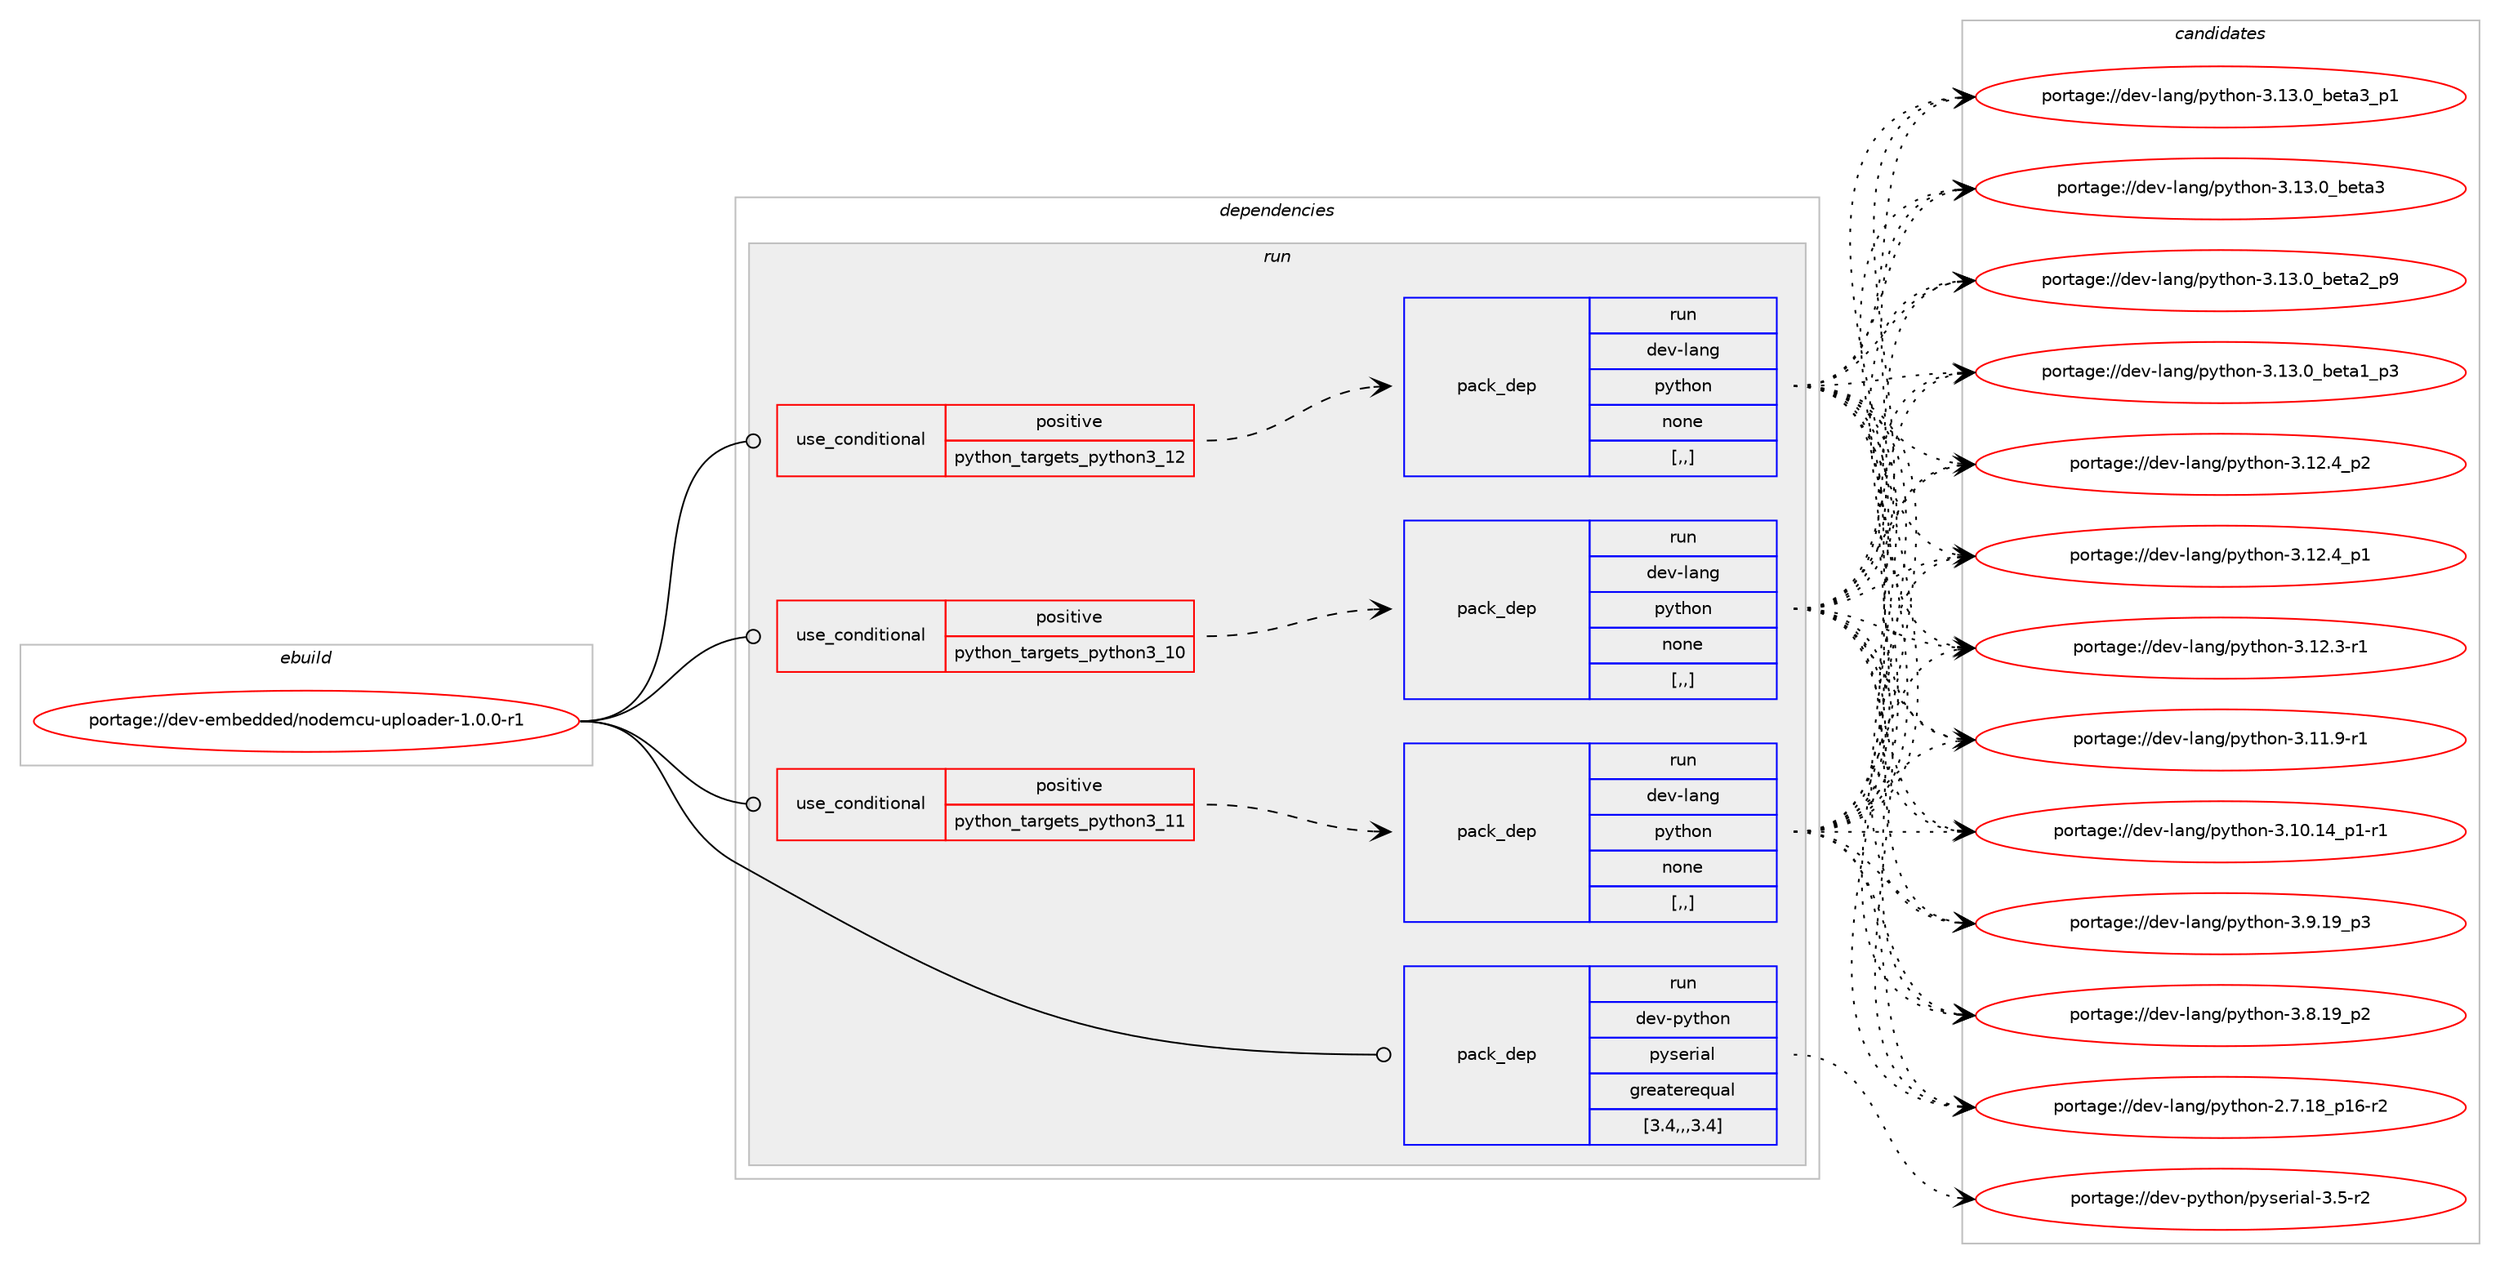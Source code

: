 digraph prolog {

# *************
# Graph options
# *************

newrank=true;
concentrate=true;
compound=true;
graph [rankdir=LR,fontname=Helvetica,fontsize=10,ranksep=1.5];#, ranksep=2.5, nodesep=0.2];
edge  [arrowhead=vee];
node  [fontname=Helvetica,fontsize=10];

# **********
# The ebuild
# **********

subgraph cluster_leftcol {
color=gray;
rank=same;
label=<<i>ebuild</i>>;
id [label="portage://dev-embedded/nodemcu-uploader-1.0.0-r1", color=red, width=4, href="../dev-embedded/nodemcu-uploader-1.0.0-r1.svg"];
}

# ****************
# The dependencies
# ****************

subgraph cluster_midcol {
color=gray;
label=<<i>dependencies</i>>;
subgraph cluster_compile {
fillcolor="#eeeeee";
style=filled;
label=<<i>compile</i>>;
}
subgraph cluster_compileandrun {
fillcolor="#eeeeee";
style=filled;
label=<<i>compile and run</i>>;
}
subgraph cluster_run {
fillcolor="#eeeeee";
style=filled;
label=<<i>run</i>>;
subgraph cond19330 {
dependency72733 [label=<<TABLE BORDER="0" CELLBORDER="1" CELLSPACING="0" CELLPADDING="4"><TR><TD ROWSPAN="3" CELLPADDING="10">use_conditional</TD></TR><TR><TD>positive</TD></TR><TR><TD>python_targets_python3_10</TD></TR></TABLE>>, shape=none, color=red];
subgraph pack52462 {
dependency72734 [label=<<TABLE BORDER="0" CELLBORDER="1" CELLSPACING="0" CELLPADDING="4" WIDTH="220"><TR><TD ROWSPAN="6" CELLPADDING="30">pack_dep</TD></TR><TR><TD WIDTH="110">run</TD></TR><TR><TD>dev-lang</TD></TR><TR><TD>python</TD></TR><TR><TD>none</TD></TR><TR><TD>[,,]</TD></TR></TABLE>>, shape=none, color=blue];
}
dependency72733:e -> dependency72734:w [weight=20,style="dashed",arrowhead="vee"];
}
id:e -> dependency72733:w [weight=20,style="solid",arrowhead="odot"];
subgraph cond19331 {
dependency72735 [label=<<TABLE BORDER="0" CELLBORDER="1" CELLSPACING="0" CELLPADDING="4"><TR><TD ROWSPAN="3" CELLPADDING="10">use_conditional</TD></TR><TR><TD>positive</TD></TR><TR><TD>python_targets_python3_11</TD></TR></TABLE>>, shape=none, color=red];
subgraph pack52463 {
dependency72736 [label=<<TABLE BORDER="0" CELLBORDER="1" CELLSPACING="0" CELLPADDING="4" WIDTH="220"><TR><TD ROWSPAN="6" CELLPADDING="30">pack_dep</TD></TR><TR><TD WIDTH="110">run</TD></TR><TR><TD>dev-lang</TD></TR><TR><TD>python</TD></TR><TR><TD>none</TD></TR><TR><TD>[,,]</TD></TR></TABLE>>, shape=none, color=blue];
}
dependency72735:e -> dependency72736:w [weight=20,style="dashed",arrowhead="vee"];
}
id:e -> dependency72735:w [weight=20,style="solid",arrowhead="odot"];
subgraph cond19332 {
dependency72737 [label=<<TABLE BORDER="0" CELLBORDER="1" CELLSPACING="0" CELLPADDING="4"><TR><TD ROWSPAN="3" CELLPADDING="10">use_conditional</TD></TR><TR><TD>positive</TD></TR><TR><TD>python_targets_python3_12</TD></TR></TABLE>>, shape=none, color=red];
subgraph pack52464 {
dependency72738 [label=<<TABLE BORDER="0" CELLBORDER="1" CELLSPACING="0" CELLPADDING="4" WIDTH="220"><TR><TD ROWSPAN="6" CELLPADDING="30">pack_dep</TD></TR><TR><TD WIDTH="110">run</TD></TR><TR><TD>dev-lang</TD></TR><TR><TD>python</TD></TR><TR><TD>none</TD></TR><TR><TD>[,,]</TD></TR></TABLE>>, shape=none, color=blue];
}
dependency72737:e -> dependency72738:w [weight=20,style="dashed",arrowhead="vee"];
}
id:e -> dependency72737:w [weight=20,style="solid",arrowhead="odot"];
subgraph pack52465 {
dependency72739 [label=<<TABLE BORDER="0" CELLBORDER="1" CELLSPACING="0" CELLPADDING="4" WIDTH="220"><TR><TD ROWSPAN="6" CELLPADDING="30">pack_dep</TD></TR><TR><TD WIDTH="110">run</TD></TR><TR><TD>dev-python</TD></TR><TR><TD>pyserial</TD></TR><TR><TD>greaterequal</TD></TR><TR><TD>[3.4,,,3.4]</TD></TR></TABLE>>, shape=none, color=blue];
}
id:e -> dependency72739:w [weight=20,style="solid",arrowhead="odot"];
}
}

# **************
# The candidates
# **************

subgraph cluster_choices {
rank=same;
color=gray;
label=<<i>candidates</i>>;

subgraph choice52462 {
color=black;
nodesep=1;
choice10010111845108971101034711212111610411111045514649514648959810111697519511249 [label="portage://dev-lang/python-3.13.0_beta3_p1", color=red, width=4,href="../dev-lang/python-3.13.0_beta3_p1.svg"];
choice1001011184510897110103471121211161041111104551464951464895981011169751 [label="portage://dev-lang/python-3.13.0_beta3", color=red, width=4,href="../dev-lang/python-3.13.0_beta3.svg"];
choice10010111845108971101034711212111610411111045514649514648959810111697509511257 [label="portage://dev-lang/python-3.13.0_beta2_p9", color=red, width=4,href="../dev-lang/python-3.13.0_beta2_p9.svg"];
choice10010111845108971101034711212111610411111045514649514648959810111697499511251 [label="portage://dev-lang/python-3.13.0_beta1_p3", color=red, width=4,href="../dev-lang/python-3.13.0_beta1_p3.svg"];
choice100101118451089711010347112121116104111110455146495046529511250 [label="portage://dev-lang/python-3.12.4_p2", color=red, width=4,href="../dev-lang/python-3.12.4_p2.svg"];
choice100101118451089711010347112121116104111110455146495046529511249 [label="portage://dev-lang/python-3.12.4_p1", color=red, width=4,href="../dev-lang/python-3.12.4_p1.svg"];
choice100101118451089711010347112121116104111110455146495046514511449 [label="portage://dev-lang/python-3.12.3-r1", color=red, width=4,href="../dev-lang/python-3.12.3-r1.svg"];
choice100101118451089711010347112121116104111110455146494946574511449 [label="portage://dev-lang/python-3.11.9-r1", color=red, width=4,href="../dev-lang/python-3.11.9-r1.svg"];
choice100101118451089711010347112121116104111110455146494846495295112494511449 [label="portage://dev-lang/python-3.10.14_p1-r1", color=red, width=4,href="../dev-lang/python-3.10.14_p1-r1.svg"];
choice100101118451089711010347112121116104111110455146574649579511251 [label="portage://dev-lang/python-3.9.19_p3", color=red, width=4,href="../dev-lang/python-3.9.19_p3.svg"];
choice100101118451089711010347112121116104111110455146564649579511250 [label="portage://dev-lang/python-3.8.19_p2", color=red, width=4,href="../dev-lang/python-3.8.19_p2.svg"];
choice100101118451089711010347112121116104111110455046554649569511249544511450 [label="portage://dev-lang/python-2.7.18_p16-r2", color=red, width=4,href="../dev-lang/python-2.7.18_p16-r2.svg"];
dependency72734:e -> choice10010111845108971101034711212111610411111045514649514648959810111697519511249:w [style=dotted,weight="100"];
dependency72734:e -> choice1001011184510897110103471121211161041111104551464951464895981011169751:w [style=dotted,weight="100"];
dependency72734:e -> choice10010111845108971101034711212111610411111045514649514648959810111697509511257:w [style=dotted,weight="100"];
dependency72734:e -> choice10010111845108971101034711212111610411111045514649514648959810111697499511251:w [style=dotted,weight="100"];
dependency72734:e -> choice100101118451089711010347112121116104111110455146495046529511250:w [style=dotted,weight="100"];
dependency72734:e -> choice100101118451089711010347112121116104111110455146495046529511249:w [style=dotted,weight="100"];
dependency72734:e -> choice100101118451089711010347112121116104111110455146495046514511449:w [style=dotted,weight="100"];
dependency72734:e -> choice100101118451089711010347112121116104111110455146494946574511449:w [style=dotted,weight="100"];
dependency72734:e -> choice100101118451089711010347112121116104111110455146494846495295112494511449:w [style=dotted,weight="100"];
dependency72734:e -> choice100101118451089711010347112121116104111110455146574649579511251:w [style=dotted,weight="100"];
dependency72734:e -> choice100101118451089711010347112121116104111110455146564649579511250:w [style=dotted,weight="100"];
dependency72734:e -> choice100101118451089711010347112121116104111110455046554649569511249544511450:w [style=dotted,weight="100"];
}
subgraph choice52463 {
color=black;
nodesep=1;
choice10010111845108971101034711212111610411111045514649514648959810111697519511249 [label="portage://dev-lang/python-3.13.0_beta3_p1", color=red, width=4,href="../dev-lang/python-3.13.0_beta3_p1.svg"];
choice1001011184510897110103471121211161041111104551464951464895981011169751 [label="portage://dev-lang/python-3.13.0_beta3", color=red, width=4,href="../dev-lang/python-3.13.0_beta3.svg"];
choice10010111845108971101034711212111610411111045514649514648959810111697509511257 [label="portage://dev-lang/python-3.13.0_beta2_p9", color=red, width=4,href="../dev-lang/python-3.13.0_beta2_p9.svg"];
choice10010111845108971101034711212111610411111045514649514648959810111697499511251 [label="portage://dev-lang/python-3.13.0_beta1_p3", color=red, width=4,href="../dev-lang/python-3.13.0_beta1_p3.svg"];
choice100101118451089711010347112121116104111110455146495046529511250 [label="portage://dev-lang/python-3.12.4_p2", color=red, width=4,href="../dev-lang/python-3.12.4_p2.svg"];
choice100101118451089711010347112121116104111110455146495046529511249 [label="portage://dev-lang/python-3.12.4_p1", color=red, width=4,href="../dev-lang/python-3.12.4_p1.svg"];
choice100101118451089711010347112121116104111110455146495046514511449 [label="portage://dev-lang/python-3.12.3-r1", color=red, width=4,href="../dev-lang/python-3.12.3-r1.svg"];
choice100101118451089711010347112121116104111110455146494946574511449 [label="portage://dev-lang/python-3.11.9-r1", color=red, width=4,href="../dev-lang/python-3.11.9-r1.svg"];
choice100101118451089711010347112121116104111110455146494846495295112494511449 [label="portage://dev-lang/python-3.10.14_p1-r1", color=red, width=4,href="../dev-lang/python-3.10.14_p1-r1.svg"];
choice100101118451089711010347112121116104111110455146574649579511251 [label="portage://dev-lang/python-3.9.19_p3", color=red, width=4,href="../dev-lang/python-3.9.19_p3.svg"];
choice100101118451089711010347112121116104111110455146564649579511250 [label="portage://dev-lang/python-3.8.19_p2", color=red, width=4,href="../dev-lang/python-3.8.19_p2.svg"];
choice100101118451089711010347112121116104111110455046554649569511249544511450 [label="portage://dev-lang/python-2.7.18_p16-r2", color=red, width=4,href="../dev-lang/python-2.7.18_p16-r2.svg"];
dependency72736:e -> choice10010111845108971101034711212111610411111045514649514648959810111697519511249:w [style=dotted,weight="100"];
dependency72736:e -> choice1001011184510897110103471121211161041111104551464951464895981011169751:w [style=dotted,weight="100"];
dependency72736:e -> choice10010111845108971101034711212111610411111045514649514648959810111697509511257:w [style=dotted,weight="100"];
dependency72736:e -> choice10010111845108971101034711212111610411111045514649514648959810111697499511251:w [style=dotted,weight="100"];
dependency72736:e -> choice100101118451089711010347112121116104111110455146495046529511250:w [style=dotted,weight="100"];
dependency72736:e -> choice100101118451089711010347112121116104111110455146495046529511249:w [style=dotted,weight="100"];
dependency72736:e -> choice100101118451089711010347112121116104111110455146495046514511449:w [style=dotted,weight="100"];
dependency72736:e -> choice100101118451089711010347112121116104111110455146494946574511449:w [style=dotted,weight="100"];
dependency72736:e -> choice100101118451089711010347112121116104111110455146494846495295112494511449:w [style=dotted,weight="100"];
dependency72736:e -> choice100101118451089711010347112121116104111110455146574649579511251:w [style=dotted,weight="100"];
dependency72736:e -> choice100101118451089711010347112121116104111110455146564649579511250:w [style=dotted,weight="100"];
dependency72736:e -> choice100101118451089711010347112121116104111110455046554649569511249544511450:w [style=dotted,weight="100"];
}
subgraph choice52464 {
color=black;
nodesep=1;
choice10010111845108971101034711212111610411111045514649514648959810111697519511249 [label="portage://dev-lang/python-3.13.0_beta3_p1", color=red, width=4,href="../dev-lang/python-3.13.0_beta3_p1.svg"];
choice1001011184510897110103471121211161041111104551464951464895981011169751 [label="portage://dev-lang/python-3.13.0_beta3", color=red, width=4,href="../dev-lang/python-3.13.0_beta3.svg"];
choice10010111845108971101034711212111610411111045514649514648959810111697509511257 [label="portage://dev-lang/python-3.13.0_beta2_p9", color=red, width=4,href="../dev-lang/python-3.13.0_beta2_p9.svg"];
choice10010111845108971101034711212111610411111045514649514648959810111697499511251 [label="portage://dev-lang/python-3.13.0_beta1_p3", color=red, width=4,href="../dev-lang/python-3.13.0_beta1_p3.svg"];
choice100101118451089711010347112121116104111110455146495046529511250 [label="portage://dev-lang/python-3.12.4_p2", color=red, width=4,href="../dev-lang/python-3.12.4_p2.svg"];
choice100101118451089711010347112121116104111110455146495046529511249 [label="portage://dev-lang/python-3.12.4_p1", color=red, width=4,href="../dev-lang/python-3.12.4_p1.svg"];
choice100101118451089711010347112121116104111110455146495046514511449 [label="portage://dev-lang/python-3.12.3-r1", color=red, width=4,href="../dev-lang/python-3.12.3-r1.svg"];
choice100101118451089711010347112121116104111110455146494946574511449 [label="portage://dev-lang/python-3.11.9-r1", color=red, width=4,href="../dev-lang/python-3.11.9-r1.svg"];
choice100101118451089711010347112121116104111110455146494846495295112494511449 [label="portage://dev-lang/python-3.10.14_p1-r1", color=red, width=4,href="../dev-lang/python-3.10.14_p1-r1.svg"];
choice100101118451089711010347112121116104111110455146574649579511251 [label="portage://dev-lang/python-3.9.19_p3", color=red, width=4,href="../dev-lang/python-3.9.19_p3.svg"];
choice100101118451089711010347112121116104111110455146564649579511250 [label="portage://dev-lang/python-3.8.19_p2", color=red, width=4,href="../dev-lang/python-3.8.19_p2.svg"];
choice100101118451089711010347112121116104111110455046554649569511249544511450 [label="portage://dev-lang/python-2.7.18_p16-r2", color=red, width=4,href="../dev-lang/python-2.7.18_p16-r2.svg"];
dependency72738:e -> choice10010111845108971101034711212111610411111045514649514648959810111697519511249:w [style=dotted,weight="100"];
dependency72738:e -> choice1001011184510897110103471121211161041111104551464951464895981011169751:w [style=dotted,weight="100"];
dependency72738:e -> choice10010111845108971101034711212111610411111045514649514648959810111697509511257:w [style=dotted,weight="100"];
dependency72738:e -> choice10010111845108971101034711212111610411111045514649514648959810111697499511251:w [style=dotted,weight="100"];
dependency72738:e -> choice100101118451089711010347112121116104111110455146495046529511250:w [style=dotted,weight="100"];
dependency72738:e -> choice100101118451089711010347112121116104111110455146495046529511249:w [style=dotted,weight="100"];
dependency72738:e -> choice100101118451089711010347112121116104111110455146495046514511449:w [style=dotted,weight="100"];
dependency72738:e -> choice100101118451089711010347112121116104111110455146494946574511449:w [style=dotted,weight="100"];
dependency72738:e -> choice100101118451089711010347112121116104111110455146494846495295112494511449:w [style=dotted,weight="100"];
dependency72738:e -> choice100101118451089711010347112121116104111110455146574649579511251:w [style=dotted,weight="100"];
dependency72738:e -> choice100101118451089711010347112121116104111110455146564649579511250:w [style=dotted,weight="100"];
dependency72738:e -> choice100101118451089711010347112121116104111110455046554649569511249544511450:w [style=dotted,weight="100"];
}
subgraph choice52465 {
color=black;
nodesep=1;
choice100101118451121211161041111104711212111510111410597108455146534511450 [label="portage://dev-python/pyserial-3.5-r2", color=red, width=4,href="../dev-python/pyserial-3.5-r2.svg"];
dependency72739:e -> choice100101118451121211161041111104711212111510111410597108455146534511450:w [style=dotted,weight="100"];
}
}

}

